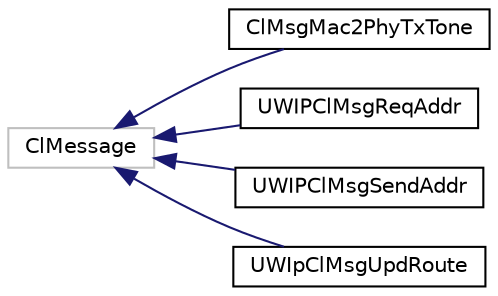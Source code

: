 digraph "Graphical Class Hierarchy"
{
 // LATEX_PDF_SIZE
  edge [fontname="Helvetica",fontsize="10",labelfontname="Helvetica",labelfontsize="10"];
  node [fontname="Helvetica",fontsize="10",shape=record];
  rankdir="LR";
  Node2 [label="ClMessage",height=0.2,width=0.4,color="grey75", fillcolor="white", style="filled",tooltip=" "];
  Node2 -> Node0 [dir="back",color="midnightblue",fontsize="10",style="solid",fontname="Helvetica"];
  Node0 [label="ClMsgMac2PhyTxTone",height=0.2,width=0.4,color="black", fillcolor="white", style="filled",URL="$classClMsgMac2PhyTxTone.html",tooltip="Class that describe the Mac2PhyTxTone CrossLayer message."];
  Node2 -> Node4 [dir="back",color="midnightblue",fontsize="10",style="solid",fontname="Helvetica"];
  Node4 [label="UWIPClMsgReqAddr",height=0.2,width=0.4,color="black", fillcolor="white", style="filled",URL="$classUWIPClMsgReqAddr.html",tooltip="Class that manages cross layer messages that require the IP of the node."];
  Node2 -> Node5 [dir="back",color="midnightblue",fontsize="10",style="solid",fontname="Helvetica"];
  Node5 [label="UWIPClMsgSendAddr",height=0.2,width=0.4,color="black", fillcolor="white", style="filled",URL="$classUWIPClMsgSendAddr.html",tooltip="Class used to answer to UWIPClMsgReqAddr cross layer messages."];
  Node2 -> Node6 [dir="back",color="midnightblue",fontsize="10",style="solid",fontname="Helvetica"];
  Node6 [label="UWIpClMsgUpdRoute",height=0.2,width=0.4,color="black", fillcolor="white", style="filled",URL="$classUWIpClMsgUpdRoute.html",tooltip="Class that manages cross layer messages that contain route updates."];
}
